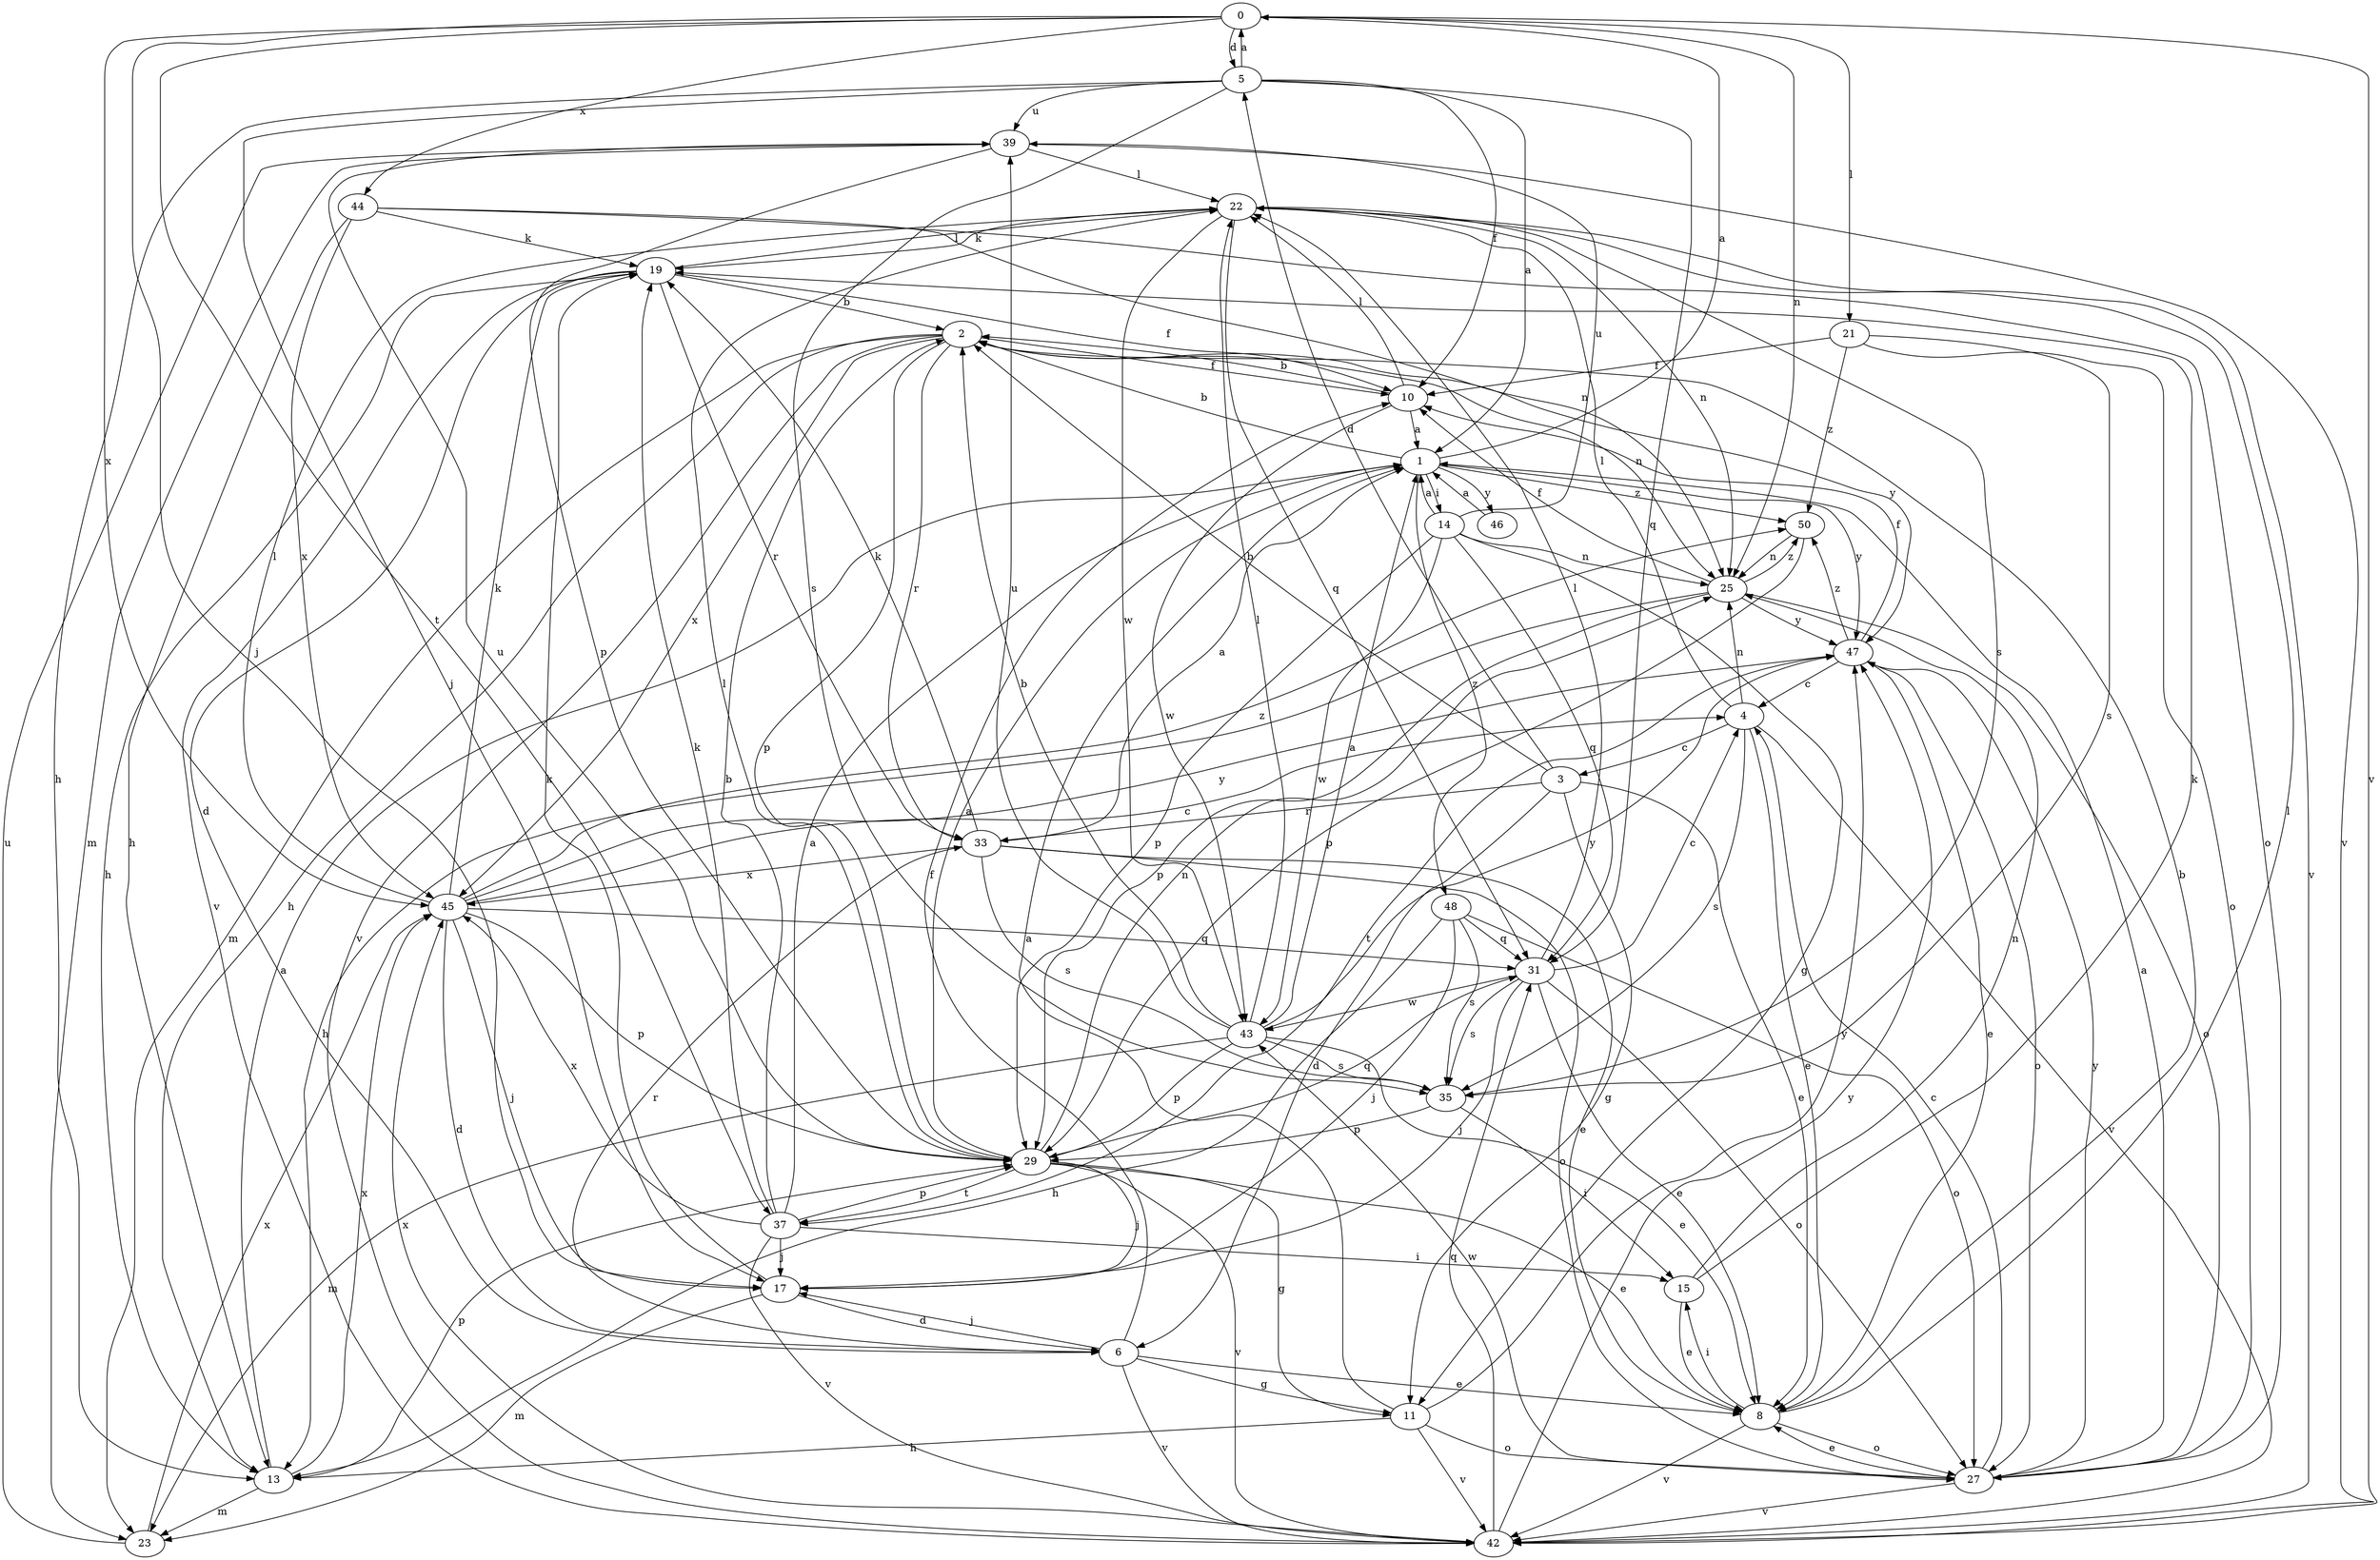 strict digraph  {
0;
1;
2;
3;
4;
5;
6;
8;
10;
11;
13;
14;
15;
17;
19;
21;
22;
23;
25;
27;
29;
31;
33;
35;
37;
39;
42;
43;
44;
45;
46;
47;
48;
50;
0 -> 5  [label=d];
0 -> 17  [label=j];
0 -> 21  [label=l];
0 -> 25  [label=n];
0 -> 37  [label=t];
0 -> 42  [label=v];
0 -> 44  [label=x];
0 -> 45  [label=x];
1 -> 0  [label=a];
1 -> 2  [label=b];
1 -> 14  [label=i];
1 -> 46  [label=y];
1 -> 47  [label=y];
1 -> 48  [label=z];
1 -> 50  [label=z];
2 -> 10  [label=f];
2 -> 13  [label=h];
2 -> 23  [label=m];
2 -> 25  [label=n];
2 -> 29  [label=p];
2 -> 33  [label=r];
2 -> 42  [label=v];
2 -> 45  [label=x];
2 -> 47  [label=y];
3 -> 2  [label=b];
3 -> 5  [label=d];
3 -> 6  [label=d];
3 -> 8  [label=e];
3 -> 11  [label=g];
3 -> 33  [label=r];
4 -> 3  [label=c];
4 -> 8  [label=e];
4 -> 22  [label=l];
4 -> 25  [label=n];
4 -> 35  [label=s];
4 -> 42  [label=v];
5 -> 0  [label=a];
5 -> 1  [label=a];
5 -> 10  [label=f];
5 -> 13  [label=h];
5 -> 17  [label=j];
5 -> 31  [label=q];
5 -> 35  [label=s];
5 -> 39  [label=u];
6 -> 8  [label=e];
6 -> 10  [label=f];
6 -> 11  [label=g];
6 -> 17  [label=j];
6 -> 33  [label=r];
6 -> 42  [label=v];
8 -> 2  [label=b];
8 -> 15  [label=i];
8 -> 22  [label=l];
8 -> 27  [label=o];
8 -> 42  [label=v];
10 -> 1  [label=a];
10 -> 2  [label=b];
10 -> 22  [label=l];
10 -> 43  [label=w];
11 -> 1  [label=a];
11 -> 13  [label=h];
11 -> 27  [label=o];
11 -> 42  [label=v];
11 -> 47  [label=y];
13 -> 1  [label=a];
13 -> 23  [label=m];
13 -> 29  [label=p];
13 -> 45  [label=x];
14 -> 1  [label=a];
14 -> 11  [label=g];
14 -> 25  [label=n];
14 -> 29  [label=p];
14 -> 31  [label=q];
14 -> 39  [label=u];
14 -> 43  [label=w];
15 -> 8  [label=e];
15 -> 19  [label=k];
15 -> 25  [label=n];
17 -> 6  [label=d];
17 -> 19  [label=k];
17 -> 23  [label=m];
19 -> 2  [label=b];
19 -> 6  [label=d];
19 -> 10  [label=f];
19 -> 13  [label=h];
19 -> 22  [label=l];
19 -> 33  [label=r];
19 -> 42  [label=v];
21 -> 10  [label=f];
21 -> 27  [label=o];
21 -> 35  [label=s];
21 -> 50  [label=z];
22 -> 19  [label=k];
22 -> 25  [label=n];
22 -> 31  [label=q];
22 -> 35  [label=s];
22 -> 42  [label=v];
22 -> 43  [label=w];
23 -> 39  [label=u];
23 -> 45  [label=x];
25 -> 10  [label=f];
25 -> 13  [label=h];
25 -> 27  [label=o];
25 -> 29  [label=p];
25 -> 47  [label=y];
25 -> 50  [label=z];
27 -> 1  [label=a];
27 -> 4  [label=c];
27 -> 8  [label=e];
27 -> 42  [label=v];
27 -> 43  [label=w];
27 -> 47  [label=y];
29 -> 1  [label=a];
29 -> 8  [label=e];
29 -> 11  [label=g];
29 -> 17  [label=j];
29 -> 22  [label=l];
29 -> 25  [label=n];
29 -> 31  [label=q];
29 -> 37  [label=t];
29 -> 39  [label=u];
29 -> 42  [label=v];
31 -> 4  [label=c];
31 -> 8  [label=e];
31 -> 17  [label=j];
31 -> 22  [label=l];
31 -> 27  [label=o];
31 -> 35  [label=s];
31 -> 43  [label=w];
33 -> 1  [label=a];
33 -> 8  [label=e];
33 -> 19  [label=k];
33 -> 27  [label=o];
33 -> 35  [label=s];
33 -> 45  [label=x];
35 -> 15  [label=i];
35 -> 29  [label=p];
37 -> 1  [label=a];
37 -> 2  [label=b];
37 -> 15  [label=i];
37 -> 17  [label=j];
37 -> 19  [label=k];
37 -> 29  [label=p];
37 -> 42  [label=v];
37 -> 45  [label=x];
39 -> 22  [label=l];
39 -> 23  [label=m];
39 -> 29  [label=p];
39 -> 42  [label=v];
42 -> 31  [label=q];
42 -> 45  [label=x];
42 -> 47  [label=y];
43 -> 1  [label=a];
43 -> 2  [label=b];
43 -> 8  [label=e];
43 -> 22  [label=l];
43 -> 23  [label=m];
43 -> 29  [label=p];
43 -> 35  [label=s];
43 -> 39  [label=u];
43 -> 47  [label=y];
44 -> 13  [label=h];
44 -> 19  [label=k];
44 -> 25  [label=n];
44 -> 27  [label=o];
44 -> 45  [label=x];
45 -> 4  [label=c];
45 -> 6  [label=d];
45 -> 17  [label=j];
45 -> 19  [label=k];
45 -> 22  [label=l];
45 -> 29  [label=p];
45 -> 31  [label=q];
45 -> 47  [label=y];
45 -> 50  [label=z];
46 -> 1  [label=a];
47 -> 4  [label=c];
47 -> 8  [label=e];
47 -> 10  [label=f];
47 -> 27  [label=o];
47 -> 37  [label=t];
47 -> 50  [label=z];
48 -> 13  [label=h];
48 -> 17  [label=j];
48 -> 27  [label=o];
48 -> 31  [label=q];
48 -> 35  [label=s];
50 -> 25  [label=n];
50 -> 29  [label=p];
}
